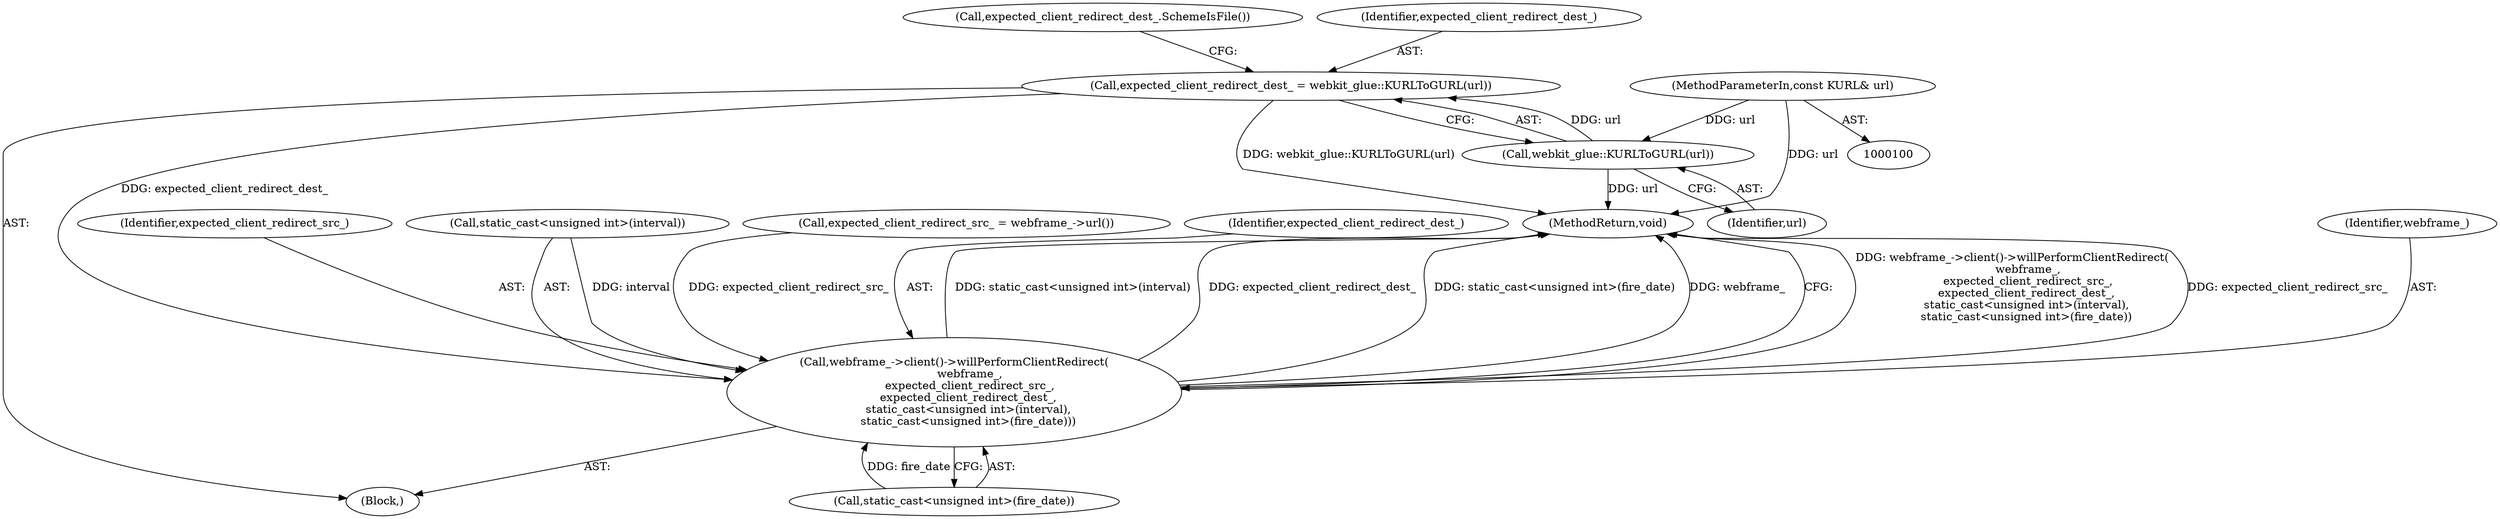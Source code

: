 digraph "1_Chrome_b9e2ecab97a8a7f3cce06951ab92a3eaef559206_1@del" {
"1000111" [label="(Call,expected_client_redirect_dest_ = webkit_glue::KURLToGURL(url))"];
"1000113" [label="(Call,webkit_glue::KURLToGURL(url))"];
"1000101" [label="(MethodParameterIn,const KURL& url)"];
"1000130" [label="(Call,webframe_->client()->willPerformClientRedirect(\n         webframe_,\n         expected_client_redirect_src_,\n        expected_client_redirect_dest_,\n        static_cast<unsigned int>(interval),\n        static_cast<unsigned int>(fire_date)))"];
"1000137" [label="(Call,static_cast<unsigned int>(fire_date))"];
"1000131" [label="(Identifier,webframe_)"];
"1000111" [label="(Call,expected_client_redirect_dest_ = webkit_glue::KURLToGURL(url))"];
"1000117" [label="(Call,expected_client_redirect_dest_.SchemeIsFile())"];
"1000107" [label="(Block,)"];
"1000114" [label="(Identifier,url)"];
"1000132" [label="(Identifier,expected_client_redirect_src_)"];
"1000140" [label="(MethodReturn,void)"];
"1000134" [label="(Call,static_cast<unsigned int>(interval))"];
"1000108" [label="(Call,expected_client_redirect_src_ = webframe_->url())"];
"1000113" [label="(Call,webkit_glue::KURLToGURL(url))"];
"1000112" [label="(Identifier,expected_client_redirect_dest_)"];
"1000133" [label="(Identifier,expected_client_redirect_dest_)"];
"1000130" [label="(Call,webframe_->client()->willPerformClientRedirect(\n         webframe_,\n         expected_client_redirect_src_,\n        expected_client_redirect_dest_,\n        static_cast<unsigned int>(interval),\n        static_cast<unsigned int>(fire_date)))"];
"1000101" [label="(MethodParameterIn,const KURL& url)"];
"1000111" -> "1000107"  [label="AST: "];
"1000111" -> "1000113"  [label="CFG: "];
"1000112" -> "1000111"  [label="AST: "];
"1000113" -> "1000111"  [label="AST: "];
"1000117" -> "1000111"  [label="CFG: "];
"1000111" -> "1000140"  [label="DDG: webkit_glue::KURLToGURL(url)"];
"1000113" -> "1000111"  [label="DDG: url"];
"1000111" -> "1000130"  [label="DDG: expected_client_redirect_dest_"];
"1000113" -> "1000114"  [label="CFG: "];
"1000114" -> "1000113"  [label="AST: "];
"1000113" -> "1000140"  [label="DDG: url"];
"1000101" -> "1000113"  [label="DDG: url"];
"1000101" -> "1000100"  [label="AST: "];
"1000101" -> "1000140"  [label="DDG: url"];
"1000130" -> "1000107"  [label="AST: "];
"1000130" -> "1000137"  [label="CFG: "];
"1000131" -> "1000130"  [label="AST: "];
"1000132" -> "1000130"  [label="AST: "];
"1000133" -> "1000130"  [label="AST: "];
"1000134" -> "1000130"  [label="AST: "];
"1000137" -> "1000130"  [label="AST: "];
"1000140" -> "1000130"  [label="CFG: "];
"1000130" -> "1000140"  [label="DDG: webframe_->client()->willPerformClientRedirect(\n         webframe_,\n         expected_client_redirect_src_,\n        expected_client_redirect_dest_,\n        static_cast<unsigned int>(interval),\n        static_cast<unsigned int>(fire_date))"];
"1000130" -> "1000140"  [label="DDG: expected_client_redirect_src_"];
"1000130" -> "1000140"  [label="DDG: static_cast<unsigned int>(interval)"];
"1000130" -> "1000140"  [label="DDG: expected_client_redirect_dest_"];
"1000130" -> "1000140"  [label="DDG: static_cast<unsigned int>(fire_date)"];
"1000130" -> "1000140"  [label="DDG: webframe_"];
"1000108" -> "1000130"  [label="DDG: expected_client_redirect_src_"];
"1000134" -> "1000130"  [label="DDG: interval"];
"1000137" -> "1000130"  [label="DDG: fire_date"];
}
